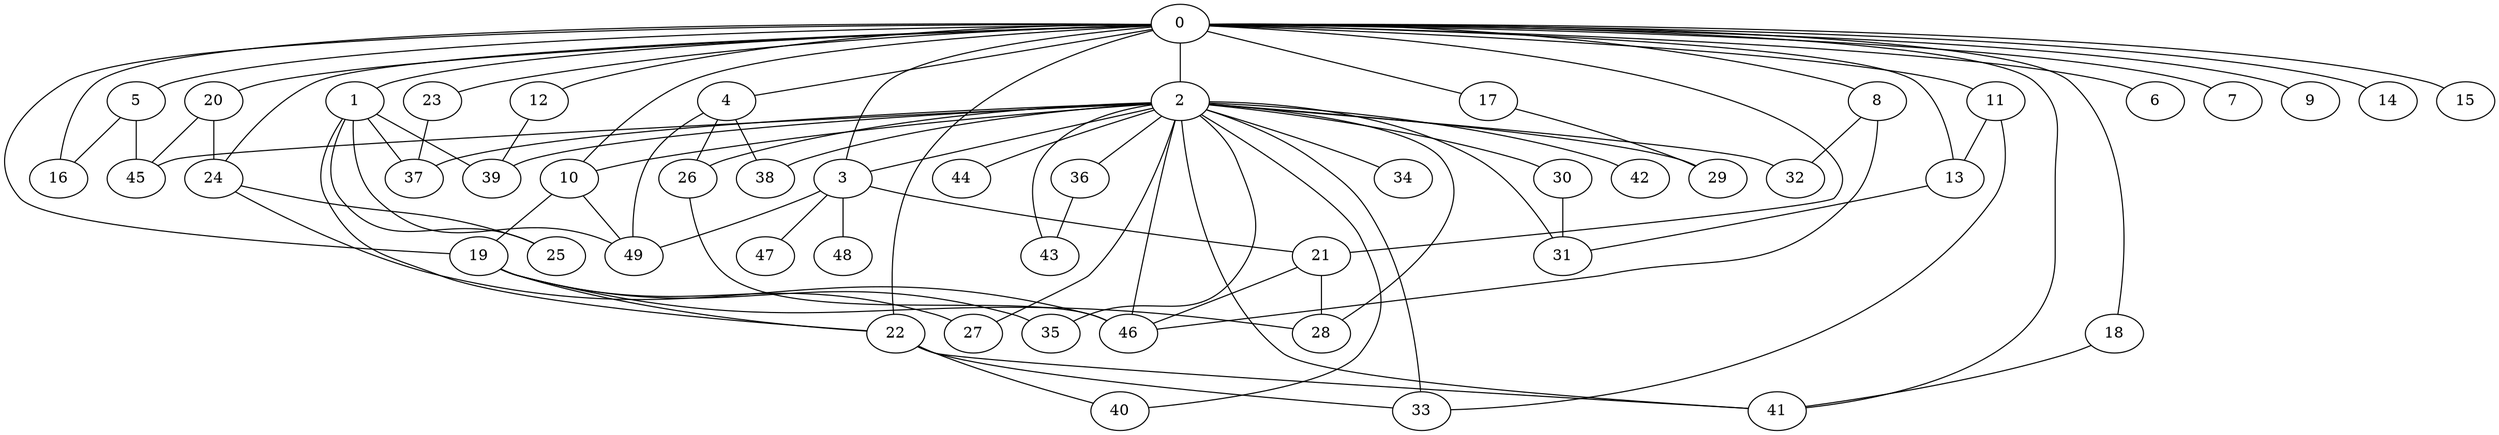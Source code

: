 
graph graphname {
    0 -- 1
0 -- 2
0 -- 3
0 -- 4
0 -- 5
0 -- 6
0 -- 7
0 -- 8
0 -- 9
0 -- 10
0 -- 11
0 -- 12
0 -- 13
0 -- 14
0 -- 15
0 -- 16
0 -- 17
0 -- 18
0 -- 19
0 -- 20
0 -- 21
0 -- 22
0 -- 23
0 -- 24
0 -- 41
1 -- 25
1 -- 37
1 -- 39
1 -- 22
1 -- 49
2 -- 26
2 -- 27
2 -- 28
2 -- 29
2 -- 30
2 -- 31
2 -- 32
2 -- 33
2 -- 34
2 -- 35
2 -- 36
2 -- 37
2 -- 38
2 -- 39
2 -- 40
2 -- 41
2 -- 42
2 -- 43
2 -- 44
2 -- 45
2 -- 46
2 -- 10
2 -- 3
3 -- 48
3 -- 49
3 -- 47
3 -- 21
4 -- 38
4 -- 49
4 -- 26
5 -- 45
5 -- 16
8 -- 32
8 -- 46
10 -- 49
10 -- 19
11 -- 13
11 -- 33
12 -- 39
13 -- 31
17 -- 29
18 -- 41
19 -- 22
19 -- 27
19 -- 28
19 -- 35
20 -- 45
20 -- 24
21 -- 28
21 -- 46
22 -- 40
22 -- 33
22 -- 41
23 -- 37
24 -- 46
24 -- 25
26 -- 46
30 -- 31
36 -- 43

}
